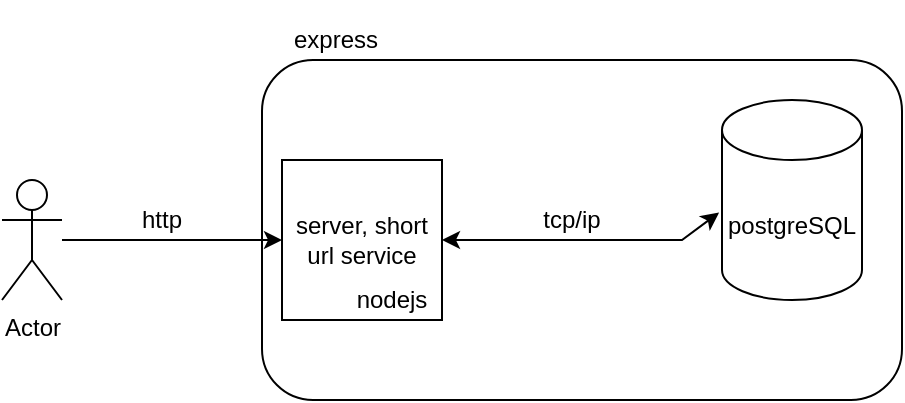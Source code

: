 <mxfile version="24.7.4">
  <diagram name="Page-1" id="G6OOkFjqG4aAMeKWmwRF">
    <mxGraphModel dx="529" dy="297" grid="1" gridSize="10" guides="1" tooltips="1" connect="1" arrows="1" fold="1" page="1" pageScale="1" pageWidth="850" pageHeight="1100" math="0" shadow="0">
      <root>
        <mxCell id="0" />
        <mxCell id="1" parent="0" />
        <mxCell id="3MP7k1bn0XeVjhgAdqoI-5" style="edgeStyle=orthogonalEdgeStyle;rounded=0;orthogonalLoop=1;jettySize=auto;html=1;" edge="1" parent="1" source="3MP7k1bn0XeVjhgAdqoI-4" target="3MP7k1bn0XeVjhgAdqoI-6">
          <mxGeometry relative="1" as="geometry">
            <mxPoint x="220" y="160" as="targetPoint" />
          </mxGeometry>
        </mxCell>
        <mxCell id="3MP7k1bn0XeVjhgAdqoI-4" value="Actor" style="shape=umlActor;verticalLabelPosition=bottom;verticalAlign=top;html=1;outlineConnect=0;" vertex="1" parent="1">
          <mxGeometry x="170" y="250" width="30" height="60" as="geometry" />
        </mxCell>
        <mxCell id="3MP7k1bn0XeVjhgAdqoI-6" value="server, short url service" style="whiteSpace=wrap;html=1;aspect=fixed;" vertex="1" parent="1">
          <mxGeometry x="310" y="240" width="80" height="80" as="geometry" />
        </mxCell>
        <mxCell id="3MP7k1bn0XeVjhgAdqoI-10" value="postgreSQL" style="shape=cylinder3;whiteSpace=wrap;html=1;boundedLbl=1;backgroundOutline=1;size=15;" vertex="1" parent="1">
          <mxGeometry x="530" y="210" width="70" height="100" as="geometry" />
        </mxCell>
        <mxCell id="3MP7k1bn0XeVjhgAdqoI-32" value="" style="endArrow=classic;startArrow=classic;html=1;rounded=0;exitX=1;exitY=0.5;exitDx=0;exitDy=0;entryX=-0.021;entryY=0.563;entryDx=0;entryDy=0;entryPerimeter=0;" edge="1" parent="1" source="3MP7k1bn0XeVjhgAdqoI-6" target="3MP7k1bn0XeVjhgAdqoI-10">
          <mxGeometry width="50" height="50" relative="1" as="geometry">
            <mxPoint x="450" y="250" as="sourcePoint" />
            <mxPoint x="500" y="200" as="targetPoint" />
            <Array as="points">
              <mxPoint x="470" y="280" />
              <mxPoint x="510" y="280" />
            </Array>
          </mxGeometry>
        </mxCell>
        <mxCell id="3MP7k1bn0XeVjhgAdqoI-33" value="http" style="text;html=1;align=center;verticalAlign=middle;whiteSpace=wrap;rounded=0;" vertex="1" parent="1">
          <mxGeometry x="230" y="260" width="40" height="20" as="geometry" />
        </mxCell>
        <mxCell id="3MP7k1bn0XeVjhgAdqoI-36" value="tcp/ip" style="text;html=1;align=center;verticalAlign=middle;whiteSpace=wrap;rounded=0;" vertex="1" parent="1">
          <mxGeometry x="425" y="255" width="60" height="30" as="geometry" />
        </mxCell>
        <mxCell id="3MP7k1bn0XeVjhgAdqoI-37" value="nodejs" style="text;html=1;align=center;verticalAlign=middle;whiteSpace=wrap;rounded=0;" vertex="1" parent="1">
          <mxGeometry x="330" y="290" width="70" height="40" as="geometry" />
        </mxCell>
        <mxCell id="3MP7k1bn0XeVjhgAdqoI-38" value="" style="rounded=1;whiteSpace=wrap;html=1;fillColor=none;" vertex="1" parent="1">
          <mxGeometry x="300" y="190" width="320" height="170" as="geometry" />
        </mxCell>
        <mxCell id="3MP7k1bn0XeVjhgAdqoI-39" value="express" style="text;strokeColor=none;fillColor=none;align=left;verticalAlign=middle;spacingLeft=4;spacingRight=4;overflow=hidden;points=[[0,0.5],[1,0.5]];portConstraint=eastwest;rotatable=0;whiteSpace=wrap;html=1;" vertex="1" parent="1">
          <mxGeometry x="310" y="160" width="90" height="40" as="geometry" />
        </mxCell>
      </root>
    </mxGraphModel>
  </diagram>
</mxfile>
